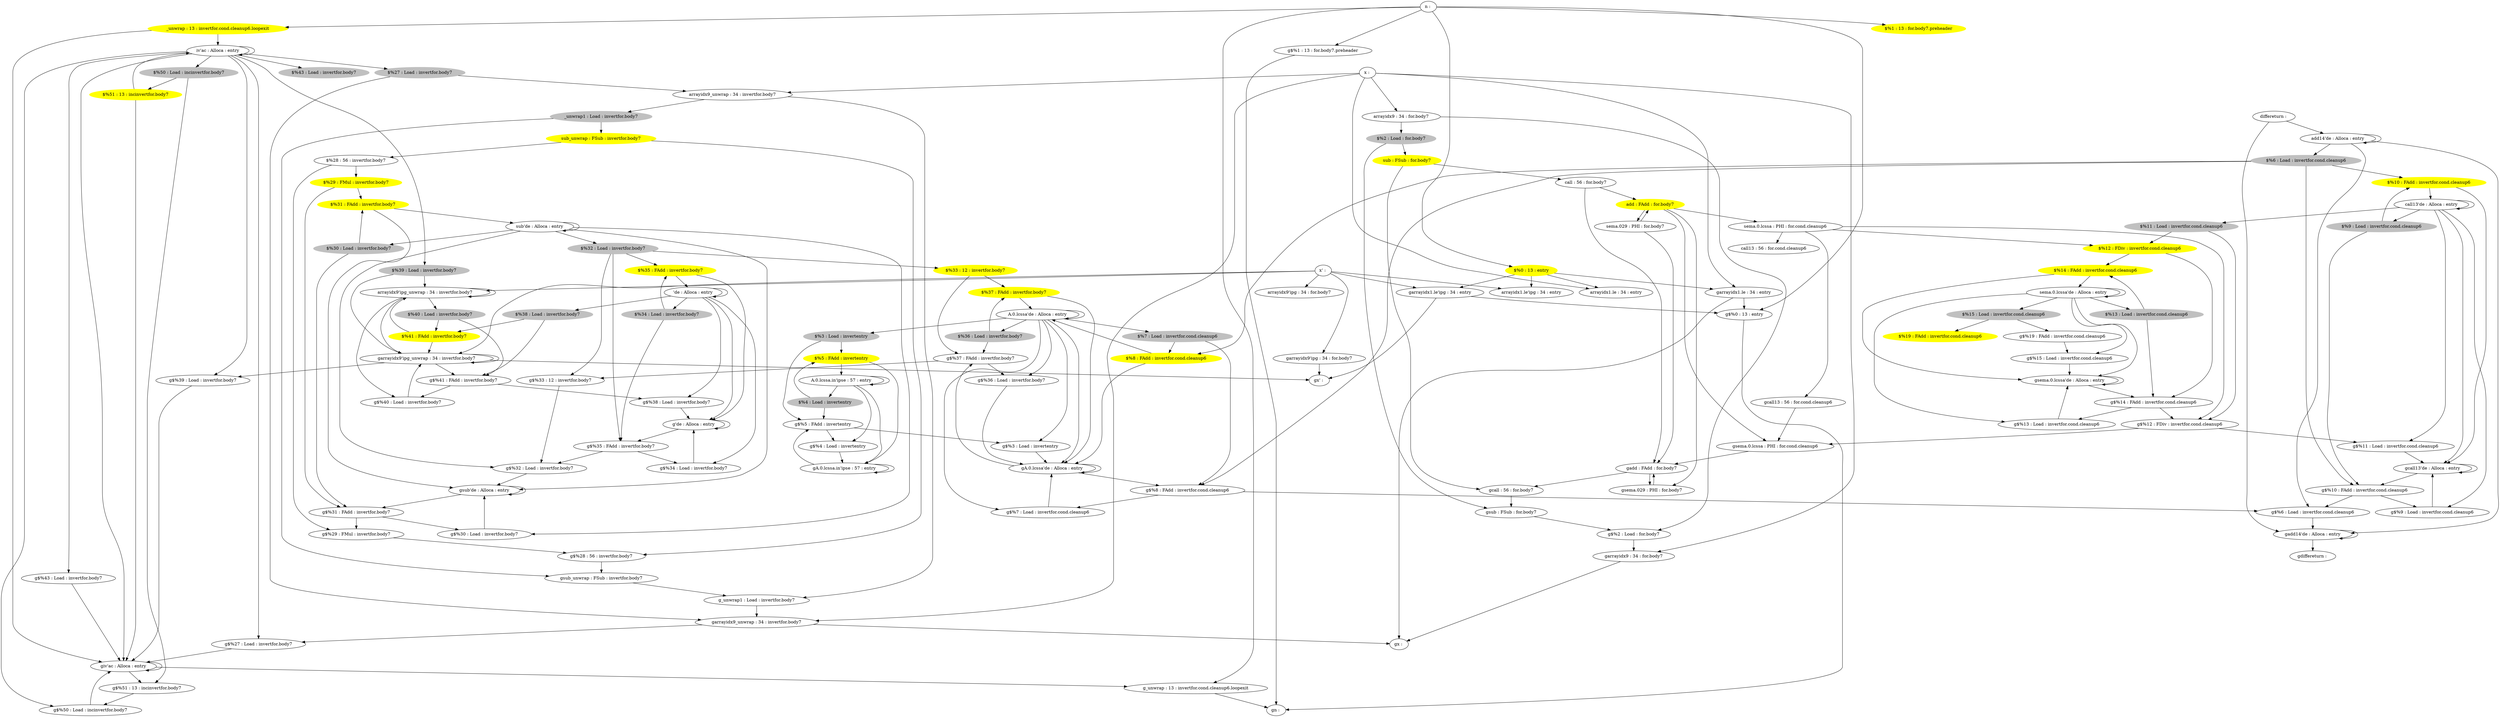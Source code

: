 digraph G {
	subgraph Forward {
		"iv'ac : Alloca : entry" -> "iv'ac : Alloca : entry" 
		"iv'ac : Alloca : entry" -> "$%43 : Load : invertfor.body7" 
		"iv'ac : Alloca : entry" -> "$%50 : Load : incinvertfor.body7" 
		"iv'ac : Alloca : entry" -> "$%39 : Load : invertfor.body7" 
		"iv'ac : Alloca : entry" -> "$%27 : Load : invertfor.body7" 
		"A.0.lcssa.in'ipse : 57 : entry" -> "A.0.lcssa.in'ipse : 57 : entry" 
		"A.0.lcssa.in'ipse : 57 : entry" -> "$%4 : Load : invertentry" 
		"_unwrap : 13 : invertfor.cond.cleanup6.loopexit" [color = yellow style=filled];
		"_unwrap : 13 : invertfor.cond.cleanup6.loopexit" -> "iv'ac : Alloca : entry" 
		"A.0.lcssa'de : Alloca : entry" -> "A.0.lcssa'de : Alloca : entry" 
		"A.0.lcssa'de : Alloca : entry" -> "$%36 : Load : invertfor.body7" 
		"A.0.lcssa'de : Alloca : entry" -> "$%7 : Load : invertfor.cond.cleanup6" 
		"A.0.lcssa'de : Alloca : entry" -> "$%3 : Load : invertentry" 
		"sema.029 : PHI : for.body7" -> "add : FAdd : for.body7" 
		"arrayidx9 : 34 : for.body7" -> "$%2 : Load : for.body7" 
		"$%2 : Load : for.body7" [color = gray style=filled];
		"$%2 : Load : for.body7" -> "sub : FSub : for.body7" 
		"sub : FSub : for.body7" [color = yellow style=filled];
		"sub : FSub : for.body7" -> "call : 56 : for.body7" 
		"call : 56 : for.body7" -> "add : FAdd : for.body7" 
		"add : FAdd : for.body7" [color = yellow style=filled];
		"add : FAdd : for.body7" -> "sema.029 : PHI : for.body7" 
		"add : FAdd : for.body7" -> "sema.0.lcssa : PHI : for.cond.cleanup6" 
		"$%1 : 13 : for.body7.preheader" [color = yellow style=filled];
		"x : " -> "arrayidx1.le : 34 : entry" 
		"x : " -> "arrayidx9_unwrap : 34 : invertfor.body7" 
		"x : " -> "arrayidx9 : 34 : for.body7" 
		"x' : " -> "arrayidx9'ipg_unwrap : 34 : invertfor.body7" 
		"x' : " -> "arrayidx1.le'ipg : 34 : entry" 
		"x' : " -> "arrayidx9'ipg : 34 : for.body7" 
		"n : " -> "$%1 : 13 : for.body7.preheader" 
		"n : " -> "$%0 : 13 : entry" 
		"n : " -> "_unwrap : 13 : invertfor.cond.cleanup6.loopexit" 
		"differeturn : " -> "add14'de : Alloca : entry" 
		"$%0 : 13 : entry" [color = yellow style=filled];
		"$%0 : 13 : entry" -> "arrayidx1.le : 34 : entry" 
		"$%0 : 13 : entry" -> "arrayidx1.le'ipg : 34 : entry" 
		"sema.0.lcssa : PHI : for.cond.cleanup6" -> "call13 : 56 : for.cond.cleanup6" 
		"sema.0.lcssa : PHI : for.cond.cleanup6" -> "$%12 : FDiv : invertfor.cond.cleanup6" 
		"$%5 : FAdd : invertentry" [color = yellow style=filled];
		"$%5 : FAdd : invertentry" -> "A.0.lcssa.in'ipse : 57 : entry" 
		"$%6 : Load : invertfor.cond.cleanup6" [color = gray style=filled];
		"$%6 : Load : invertfor.cond.cleanup6" -> "$%10 : FAdd : invertfor.cond.cleanup6" 
		"$%6 : Load : invertfor.cond.cleanup6" -> "$%8 : FAdd : invertfor.cond.cleanup6" 
		"$%7 : Load : invertfor.cond.cleanup6" [color = gray style=filled];
		"$%7 : Load : invertfor.cond.cleanup6" -> "$%8 : FAdd : invertfor.cond.cleanup6" 
		"$%8 : FAdd : invertfor.cond.cleanup6" [color = yellow style=filled];
		"$%8 : FAdd : invertfor.cond.cleanup6" -> "A.0.lcssa'de : Alloca : entry" 
		"call13'de : Alloca : entry" -> "call13'de : Alloca : entry" 
		"call13'de : Alloca : entry" -> "$%11 : Load : invertfor.cond.cleanup6" 
		"call13'de : Alloca : entry" -> "$%9 : Load : invertfor.cond.cleanup6" 
		"$%9 : Load : invertfor.cond.cleanup6" [color = gray style=filled];
		"$%9 : Load : invertfor.cond.cleanup6" -> "$%10 : FAdd : invertfor.cond.cleanup6" 
		"$%10 : FAdd : invertfor.cond.cleanup6" [color = yellow style=filled];
		"$%10 : FAdd : invertfor.cond.cleanup6" -> "call13'de : Alloca : entry" 
		"$%11 : Load : invertfor.cond.cleanup6" [color = gray style=filled];
		"$%11 : Load : invertfor.cond.cleanup6" -> "$%12 : FDiv : invertfor.cond.cleanup6" 
		"$%12 : FDiv : invertfor.cond.cleanup6" [color = yellow style=filled];
		"$%12 : FDiv : invertfor.cond.cleanup6" -> "$%14 : FAdd : invertfor.cond.cleanup6" 
		"sema.0.lcssa'de : Alloca : entry" -> "sema.0.lcssa'de : Alloca : entry" 
		"sema.0.lcssa'de : Alloca : entry" -> "$%15 : Load : invertfor.cond.cleanup6" 
		"sema.0.lcssa'de : Alloca : entry" -> "$%13 : Load : invertfor.cond.cleanup6" 
		"$%13 : Load : invertfor.cond.cleanup6" [color = gray style=filled];
		"$%13 : Load : invertfor.cond.cleanup6" -> "$%14 : FAdd : invertfor.cond.cleanup6" 
		"$%14 : FAdd : invertfor.cond.cleanup6" [color = yellow style=filled];
		"$%14 : FAdd : invertfor.cond.cleanup6" -> "sema.0.lcssa'de : Alloca : entry" 
		"$%15 : Load : invertfor.cond.cleanup6" [color = gray style=filled];
		"$%15 : Load : invertfor.cond.cleanup6" -> "$%19 : FAdd : invertfor.cond.cleanup6" 
		"$%19 : FAdd : invertfor.cond.cleanup6" [color = yellow style=filled];
		"add14'de : Alloca : entry" -> "$%6 : Load : invertfor.cond.cleanup6" 
		"add14'de : Alloca : entry" -> "add14'de : Alloca : entry" 
		"$%3 : Load : invertentry" [color = gray style=filled];
		"$%3 : Load : invertentry" -> "$%5 : FAdd : invertentry" 
		"$%4 : Load : invertentry" [color = gray style=filled];
		"$%4 : Load : invertentry" -> "$%5 : FAdd : invertentry" 
		"$%27 : Load : invertfor.body7" [color = gray style=filled];
		"$%27 : Load : invertfor.body7" -> "arrayidx9_unwrap : 34 : invertfor.body7" 
		"$%43 : Load : invertfor.body7" [color = gray style=filled];
		"_unwrap1 : Load : invertfor.body7" [color = gray style=filled];
		"_unwrap1 : Load : invertfor.body7" -> "sub_unwrap : FSub : invertfor.body7" 
		"sub_unwrap : FSub : invertfor.body7" [color = yellow style=filled];
		"sub_unwrap : FSub : invertfor.body7" -> "$%28 : 56 : invertfor.body7" 
		"$%28 : 56 : invertfor.body7" -> "$%29 : FMul : invertfor.body7" 
		"$%29 : FMul : invertfor.body7" [color = yellow style=filled];
		"$%29 : FMul : invertfor.body7" -> "$%31 : FAdd : invertfor.body7" 
		"sub'de : Alloca : entry" -> "$%32 : Load : invertfor.body7" 
		"sub'de : Alloca : entry" -> "$%30 : Load : invertfor.body7" 
		"sub'de : Alloca : entry" -> "sub'de : Alloca : entry" 
		"$%30 : Load : invertfor.body7" [color = gray style=filled];
		"$%30 : Load : invertfor.body7" -> "$%31 : FAdd : invertfor.body7" 
		"$%31 : FAdd : invertfor.body7" [color = yellow style=filled];
		"$%31 : FAdd : invertfor.body7" -> "sub'de : Alloca : entry" 
		"$%32 : Load : invertfor.body7" [color = gray style=filled];
		"$%32 : Load : invertfor.body7" -> "$%35 : FAdd : invertfor.body7" 
		"$%32 : Load : invertfor.body7" -> "$%33 : 12 : invertfor.body7" 
		"$%33 : 12 : invertfor.body7" [color = yellow style=filled];
		"$%33 : 12 : invertfor.body7" -> "$%37 : FAdd : invertfor.body7" 
		"'de : Alloca : entry" -> "'de : Alloca : entry" 
		"'de : Alloca : entry" -> "$%38 : Load : invertfor.body7" 
		"'de : Alloca : entry" -> "$%34 : Load : invertfor.body7" 
		"$%34 : Load : invertfor.body7" [color = gray style=filled];
		"$%34 : Load : invertfor.body7" -> "$%35 : FAdd : invertfor.body7" 
		"$%35 : FAdd : invertfor.body7" [color = yellow style=filled];
		"$%35 : FAdd : invertfor.body7" -> "'de : Alloca : entry" 
		"$%36 : Load : invertfor.body7" [color = gray style=filled];
		"$%36 : Load : invertfor.body7" -> "$%37 : FAdd : invertfor.body7" 
		"$%37 : FAdd : invertfor.body7" [color = yellow style=filled];
		"$%37 : FAdd : invertfor.body7" -> "A.0.lcssa'de : Alloca : entry" 
		"$%38 : Load : invertfor.body7" [color = gray style=filled];
		"$%38 : Load : invertfor.body7" -> "$%41 : FAdd : invertfor.body7" 
		"$%39 : Load : invertfor.body7" [color = gray style=filled];
		"$%39 : Load : invertfor.body7" -> "arrayidx9'ipg_unwrap : 34 : invertfor.body7" 
		"arrayidx9'ipg_unwrap : 34 : invertfor.body7" -> "$%40 : Load : invertfor.body7" 
		"arrayidx9'ipg_unwrap : 34 : invertfor.body7" -> "arrayidx9'ipg_unwrap : 34 : invertfor.body7" 
		"$%40 : Load : invertfor.body7" [color = gray style=filled];
		"$%40 : Load : invertfor.body7" -> "$%41 : FAdd : invertfor.body7" 
		"$%41 : FAdd : invertfor.body7" [color = yellow style=filled];
		"$%41 : FAdd : invertfor.body7" -> "arrayidx9'ipg_unwrap : 34 : invertfor.body7" 
		"$%50 : Load : incinvertfor.body7" [color = gray style=filled];
		"$%50 : Load : incinvertfor.body7" -> "$%51 : 13 : incinvertfor.body7" 
		"$%51 : 13 : incinvertfor.body7" [color = yellow style=filled];
		"$%51 : 13 : incinvertfor.body7" -> "iv'ac : Alloca : entry" 
		"arrayidx9_unwrap : 34 : invertfor.body7" -> "_unwrap1 : Load : invertfor.body7" 
	}
	subgraph Reverse {
		"giv'ac : Alloca : entry" -> "giv'ac : Alloca : entry"
		"iv'ac : Alloca : entry" -> "giv'ac : Alloca : entry"
		"giv'ac : Alloca : entry" -> "g_unwrap : 13 : invertfor.cond.cleanup6.loopexit"
		"_unwrap : 13 : invertfor.cond.cleanup6.loopexit" -> "giv'ac : Alloca : entry"
		"giv'ac : Alloca : entry" -> "g$%51 : 13 : incinvertfor.body7"
		"$%51 : 13 : incinvertfor.body7" -> "giv'ac : Alloca : entry"
		"gA.0.lcssa.in'ipse : 57 : entry" -> "gA.0.lcssa.in'ipse : 57 : entry"
		"A.0.lcssa.in'ipse : 57 : entry" -> "gA.0.lcssa.in'ipse : 57 : entry"
		"gA.0.lcssa.in'ipse : 57 : entry" -> "g$%5 : FAdd : invertentry"
		"$%5 : FAdd : invertentry" -> "gA.0.lcssa.in'ipse : 57 : entry"
		"g_unwrap : 13 : invertfor.cond.cleanup6.loopexit" -> "gn : "
		"n : " -> "g_unwrap : 13 : invertfor.cond.cleanup6.loopexit"
		"gA.0.lcssa'de : Alloca : entry" -> "gA.0.lcssa'de : Alloca : entry"
		"A.0.lcssa'de : Alloca : entry" -> "gA.0.lcssa'de : Alloca : entry"
		"gA.0.lcssa'de : Alloca : entry" -> "g$%37 : FAdd : invertfor.body7"
		"$%37 : FAdd : invertfor.body7" -> "gA.0.lcssa'de : Alloca : entry"
		"gA.0.lcssa'de : Alloca : entry" -> "g$%8 : FAdd : invertfor.cond.cleanup6"
		"$%8 : FAdd : invertfor.cond.cleanup6" -> "gA.0.lcssa'de : Alloca : entry"
		"gsema.029 : PHI : for.body7" -> "gadd : FAdd : for.body7"
		"add : FAdd : for.body7" -> "gsema.029 : PHI : for.body7"
		"garrayidx9 : 34 : for.body7" -> "gx : "
		"x : " -> "garrayidx9 : 34 : for.body7"
		"g$%2 : Load : for.body7" -> "garrayidx9 : 34 : for.body7"
		"arrayidx9 : 34 : for.body7" -> "g$%2 : Load : for.body7"
		"gsub : FSub : for.body7" -> "g$%2 : Load : for.body7"
		"$%2 : Load : for.body7" -> "gsub : FSub : for.body7"
		"gcall : 56 : for.body7" -> "gsub : FSub : for.body7"
		"sub : FSub : for.body7" -> "gcall : 56 : for.body7"
		"gadd : FAdd : for.body7" -> "gsema.029 : PHI : for.body7"
		"sema.029 : PHI : for.body7" -> "gadd : FAdd : for.body7"
		"gadd : FAdd : for.body7" -> "gcall : 56 : for.body7"
		"call : 56 : for.body7" -> "gadd : FAdd : for.body7"
		"g$%1 : 13 : for.body7.preheader" -> "gn : "
		"n : " -> "g$%1 : 13 : for.body7.preheader"
		"g$%0 : 13 : entry" -> "gn : "
		"n : " -> "g$%0 : 13 : entry"
		"garrayidx1.le : 34 : entry" -> "g$%0 : 13 : entry"
		"$%0 : 13 : entry" -> "garrayidx1.le : 34 : entry"
		"garrayidx1.le : 34 : entry" -> "gx : "
		"x : " -> "garrayidx1.le : 34 : entry"
		"gsema.0.lcssa : PHI : for.cond.cleanup6" -> "gadd : FAdd : for.body7"
		"add : FAdd : for.body7" -> "gsema.0.lcssa : PHI : for.cond.cleanup6"
		"gcall13 : 56 : for.cond.cleanup6" -> "gsema.0.lcssa : PHI : for.cond.cleanup6"
		"sema.0.lcssa : PHI : for.cond.cleanup6" -> "gcall13 : 56 : for.cond.cleanup6"
		"garrayidx1.le'ipg : 34 : entry" -> "gx' : "
		"x' : " -> "garrayidx1.le'ipg : 34 : entry"
		"garrayidx1.le'ipg : 34 : entry" -> "g$%0 : 13 : entry"
		"$%0 : 13 : entry" -> "garrayidx1.le'ipg : 34 : entry"
		"g$%5 : FAdd : invertentry" -> "g$%4 : Load : invertentry"
		"$%4 : Load : invertentry" -> "g$%5 : FAdd : invertentry"
		"g$%5 : FAdd : invertentry" -> "g$%3 : Load : invertentry"
		"$%3 : Load : invertentry" -> "g$%5 : FAdd : invertentry"
		"g$%6 : Load : invertfor.cond.cleanup6" -> "gadd14'de : Alloca : entry"
		"add14'de : Alloca : entry" -> "g$%6 : Load : invertfor.cond.cleanup6"
		"g$%7 : Load : invertfor.cond.cleanup6" -> "gA.0.lcssa'de : Alloca : entry"
		"A.0.lcssa'de : Alloca : entry" -> "g$%7 : Load : invertfor.cond.cleanup6"
		"g$%8 : FAdd : invertfor.cond.cleanup6" -> "g$%7 : Load : invertfor.cond.cleanup6"
		"$%7 : Load : invertfor.cond.cleanup6" -> "g$%8 : FAdd : invertfor.cond.cleanup6"
		"g$%8 : FAdd : invertfor.cond.cleanup6" -> "g$%6 : Load : invertfor.cond.cleanup6"
		"$%6 : Load : invertfor.cond.cleanup6" -> "g$%8 : FAdd : invertfor.cond.cleanup6"
		"gcall13'de : Alloca : entry" -> "gcall13'de : Alloca : entry"
		"call13'de : Alloca : entry" -> "gcall13'de : Alloca : entry"
		"gcall13'de : Alloca : entry" -> "g$%10 : FAdd : invertfor.cond.cleanup6"
		"$%10 : FAdd : invertfor.cond.cleanup6" -> "gcall13'de : Alloca : entry"
		"g$%9 : Load : invertfor.cond.cleanup6" -> "gcall13'de : Alloca : entry"
		"call13'de : Alloca : entry" -> "g$%9 : Load : invertfor.cond.cleanup6"
		"g$%10 : FAdd : invertfor.cond.cleanup6" -> "g$%9 : Load : invertfor.cond.cleanup6"
		"$%9 : Load : invertfor.cond.cleanup6" -> "g$%10 : FAdd : invertfor.cond.cleanup6"
		"g$%10 : FAdd : invertfor.cond.cleanup6" -> "g$%6 : Load : invertfor.cond.cleanup6"
		"$%6 : Load : invertfor.cond.cleanup6" -> "g$%10 : FAdd : invertfor.cond.cleanup6"
		"g$%11 : Load : invertfor.cond.cleanup6" -> "gcall13'de : Alloca : entry"
		"call13'de : Alloca : entry" -> "g$%11 : Load : invertfor.cond.cleanup6"
		"g$%12 : FDiv : invertfor.cond.cleanup6" -> "g$%11 : Load : invertfor.cond.cleanup6"
		"$%11 : Load : invertfor.cond.cleanup6" -> "g$%12 : FDiv : invertfor.cond.cleanup6"
		"g$%12 : FDiv : invertfor.cond.cleanup6" -> "gsema.0.lcssa : PHI : for.cond.cleanup6"
		"sema.0.lcssa : PHI : for.cond.cleanup6" -> "g$%12 : FDiv : invertfor.cond.cleanup6"
		"gsema.0.lcssa'de : Alloca : entry" -> "g$%14 : FAdd : invertfor.cond.cleanup6"
		"$%14 : FAdd : invertfor.cond.cleanup6" -> "gsema.0.lcssa'de : Alloca : entry"
		"gsema.0.lcssa'de : Alloca : entry" -> "gsema.0.lcssa'de : Alloca : entry"
		"sema.0.lcssa'de : Alloca : entry" -> "gsema.0.lcssa'de : Alloca : entry"
		"g$%13 : Load : invertfor.cond.cleanup6" -> "gsema.0.lcssa'de : Alloca : entry"
		"sema.0.lcssa'de : Alloca : entry" -> "g$%13 : Load : invertfor.cond.cleanup6"
		"g$%14 : FAdd : invertfor.cond.cleanup6" -> "g$%13 : Load : invertfor.cond.cleanup6"
		"$%13 : Load : invertfor.cond.cleanup6" -> "g$%14 : FAdd : invertfor.cond.cleanup6"
		"g$%14 : FAdd : invertfor.cond.cleanup6" -> "g$%12 : FDiv : invertfor.cond.cleanup6"
		"$%12 : FDiv : invertfor.cond.cleanup6" -> "g$%14 : FAdd : invertfor.cond.cleanup6"
		"g$%15 : Load : invertfor.cond.cleanup6" -> "gsema.0.lcssa'de : Alloca : entry"
		"sema.0.lcssa'de : Alloca : entry" -> "g$%15 : Load : invertfor.cond.cleanup6"
		"g$%19 : FAdd : invertfor.cond.cleanup6" -> "g$%15 : Load : invertfor.cond.cleanup6"
		"$%15 : Load : invertfor.cond.cleanup6" -> "g$%19 : FAdd : invertfor.cond.cleanup6"
		"gadd14'de : Alloca : entry" -> "gdiffereturn : "
		"differeturn : " -> "gadd14'de : Alloca : entry"
		"gadd14'de : Alloca : entry" -> "gadd14'de : Alloca : entry"
		"add14'de : Alloca : entry" -> "gadd14'de : Alloca : entry"
		"g$%3 : Load : invertentry" -> "gA.0.lcssa'de : Alloca : entry"
		"A.0.lcssa'de : Alloca : entry" -> "g$%3 : Load : invertentry"
		"g$%4 : Load : invertentry" -> "gA.0.lcssa.in'ipse : 57 : entry"
		"A.0.lcssa.in'ipse : 57 : entry" -> "g$%4 : Load : invertentry"
		"g$%27 : Load : invertfor.body7" -> "giv'ac : Alloca : entry"
		"iv'ac : Alloca : entry" -> "g$%27 : Load : invertfor.body7"
		"g$%43 : Load : invertfor.body7" -> "giv'ac : Alloca : entry"
		"iv'ac : Alloca : entry" -> "g$%43 : Load : invertfor.body7"
		"g_unwrap1 : Load : invertfor.body7" -> "garrayidx9_unwrap : 34 : invertfor.body7"
		"arrayidx9_unwrap : 34 : invertfor.body7" -> "g_unwrap1 : Load : invertfor.body7"
		"gsub_unwrap : FSub : invertfor.body7" -> "g_unwrap1 : Load : invertfor.body7"
		"_unwrap1 : Load : invertfor.body7" -> "gsub_unwrap : FSub : invertfor.body7"
		"g$%28 : 56 : invertfor.body7" -> "gsub_unwrap : FSub : invertfor.body7"
		"sub_unwrap : FSub : invertfor.body7" -> "g$%28 : 56 : invertfor.body7"
		"g$%29 : FMul : invertfor.body7" -> "g$%28 : 56 : invertfor.body7"
		"$%28 : 56 : invertfor.body7" -> "g$%29 : FMul : invertfor.body7"
		"gsub'de : Alloca : entry" -> "gsub'de : Alloca : entry"
		"sub'de : Alloca : entry" -> "gsub'de : Alloca : entry"
		"gsub'de : Alloca : entry" -> "g$%31 : FAdd : invertfor.body7"
		"$%31 : FAdd : invertfor.body7" -> "gsub'de : Alloca : entry"
		"g$%30 : Load : invertfor.body7" -> "gsub'de : Alloca : entry"
		"sub'de : Alloca : entry" -> "g$%30 : Load : invertfor.body7"
		"g$%31 : FAdd : invertfor.body7" -> "g$%29 : FMul : invertfor.body7"
		"$%29 : FMul : invertfor.body7" -> "g$%31 : FAdd : invertfor.body7"
		"g$%31 : FAdd : invertfor.body7" -> "g$%30 : Load : invertfor.body7"
		"$%30 : Load : invertfor.body7" -> "g$%31 : FAdd : invertfor.body7"
		"g$%32 : Load : invertfor.body7" -> "gsub'de : Alloca : entry"
		"sub'de : Alloca : entry" -> "g$%32 : Load : invertfor.body7"
		"g$%33 : 12 : invertfor.body7" -> "g$%32 : Load : invertfor.body7"
		"$%32 : Load : invertfor.body7" -> "g$%33 : 12 : invertfor.body7"
		"g'de : Alloca : entry" -> "g$%35 : FAdd : invertfor.body7"
		"$%35 : FAdd : invertfor.body7" -> "g'de : Alloca : entry"
		"g'de : Alloca : entry" -> "g'de : Alloca : entry"
		"'de : Alloca : entry" -> "g'de : Alloca : entry"
		"g$%34 : Load : invertfor.body7" -> "g'de : Alloca : entry"
		"'de : Alloca : entry" -> "g$%34 : Load : invertfor.body7"
		"g$%35 : FAdd : invertfor.body7" -> "g$%32 : Load : invertfor.body7"
		"$%32 : Load : invertfor.body7" -> "g$%35 : FAdd : invertfor.body7"
		"g$%35 : FAdd : invertfor.body7" -> "g$%34 : Load : invertfor.body7"
		"$%34 : Load : invertfor.body7" -> "g$%35 : FAdd : invertfor.body7"
		"g$%36 : Load : invertfor.body7" -> "gA.0.lcssa'de : Alloca : entry"
		"A.0.lcssa'de : Alloca : entry" -> "g$%36 : Load : invertfor.body7"
		"g$%37 : FAdd : invertfor.body7" -> "g$%36 : Load : invertfor.body7"
		"$%36 : Load : invertfor.body7" -> "g$%37 : FAdd : invertfor.body7"
		"g$%37 : FAdd : invertfor.body7" -> "g$%33 : 12 : invertfor.body7"
		"$%33 : 12 : invertfor.body7" -> "g$%37 : FAdd : invertfor.body7"
		"g$%38 : Load : invertfor.body7" -> "g'de : Alloca : entry"
		"'de : Alloca : entry" -> "g$%38 : Load : invertfor.body7"
		"garrayidx9'ipg : 34 : for.body7" -> "gx' : "
		"x' : " -> "garrayidx9'ipg : 34 : for.body7"
		"g$%39 : Load : invertfor.body7" -> "giv'ac : Alloca : entry"
		"iv'ac : Alloca : entry" -> "g$%39 : Load : invertfor.body7"
		"garrayidx9'ipg_unwrap : 34 : invertfor.body7" -> "g$%41 : FAdd : invertfor.body7"
		"$%41 : FAdd : invertfor.body7" -> "garrayidx9'ipg_unwrap : 34 : invertfor.body7"
		"garrayidx9'ipg_unwrap : 34 : invertfor.body7" -> "gx' : "
		"x' : " -> "garrayidx9'ipg_unwrap : 34 : invertfor.body7"
		"garrayidx9'ipg_unwrap : 34 : invertfor.body7" -> "garrayidx9'ipg_unwrap : 34 : invertfor.body7"
		"arrayidx9'ipg_unwrap : 34 : invertfor.body7" -> "garrayidx9'ipg_unwrap : 34 : invertfor.body7"
		"garrayidx9'ipg_unwrap : 34 : invertfor.body7" -> "g$%39 : Load : invertfor.body7"
		"$%39 : Load : invertfor.body7" -> "garrayidx9'ipg_unwrap : 34 : invertfor.body7"
		"g$%40 : Load : invertfor.body7" -> "garrayidx9'ipg_unwrap : 34 : invertfor.body7"
		"arrayidx9'ipg_unwrap : 34 : invertfor.body7" -> "g$%40 : Load : invertfor.body7"
		"g$%41 : FAdd : invertfor.body7" -> "g$%40 : Load : invertfor.body7"
		"$%40 : Load : invertfor.body7" -> "g$%41 : FAdd : invertfor.body7"
		"g$%41 : FAdd : invertfor.body7" -> "g$%38 : Load : invertfor.body7"
		"$%38 : Load : invertfor.body7" -> "g$%41 : FAdd : invertfor.body7"
		"g$%50 : Load : incinvertfor.body7" -> "giv'ac : Alloca : entry"
		"iv'ac : Alloca : entry" -> "g$%50 : Load : incinvertfor.body7"
		"g$%51 : 13 : incinvertfor.body7" -> "g$%50 : Load : incinvertfor.body7"
		"$%50 : Load : incinvertfor.body7" -> "g$%51 : 13 : incinvertfor.body7"
		"garrayidx9_unwrap : 34 : invertfor.body7" -> "g$%27 : Load : invertfor.body7"
		"$%27 : Load : invertfor.body7" -> "garrayidx9_unwrap : 34 : invertfor.body7"
		"garrayidx9_unwrap : 34 : invertfor.body7" -> "gx : "
		"x : " -> "garrayidx9_unwrap : 34 : invertfor.body7"
	}
}
